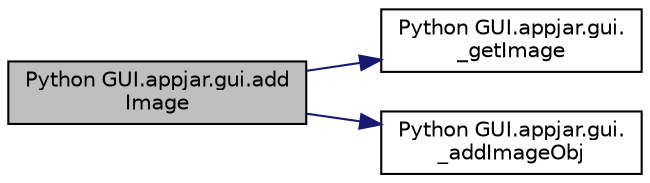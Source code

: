 digraph "Python GUI.appjar.gui.addImage"
{
  edge [fontname="Helvetica",fontsize="10",labelfontname="Helvetica",labelfontsize="10"];
  node [fontname="Helvetica",fontsize="10",shape=record];
  rankdir="LR";
  Node436 [label="Python GUI.appjar.gui.add\lImage",height=0.2,width=0.4,color="black", fillcolor="grey75", style="filled", fontcolor="black"];
  Node436 -> Node437 [color="midnightblue",fontsize="10",style="solid",fontname="Helvetica"];
  Node437 [label="Python GUI.appjar.gui.\l_getImage",height=0.2,width=0.4,color="black", fillcolor="white", style="filled",URL="$class_python_01_g_u_i_1_1appjar_1_1gui.html#ac0c2f9d056aac7985472c28199f36e7c"];
  Node436 -> Node438 [color="midnightblue",fontsize="10",style="solid",fontname="Helvetica"];
  Node438 [label="Python GUI.appjar.gui.\l_addImageObj",height=0.2,width=0.4,color="black", fillcolor="white", style="filled",URL="$class_python_01_g_u_i_1_1appjar_1_1gui.html#a241bb558e7c50bc81eab4fd2885e95df"];
}
